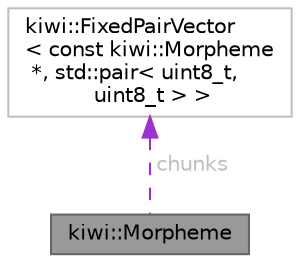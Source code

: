 digraph "kiwi::Morpheme"
{
 // LATEX_PDF_SIZE
  bgcolor="transparent";
  edge [fontname=Helvetica,fontsize=10,labelfontname=Helvetica,labelfontsize=10];
  node [fontname=Helvetica,fontsize=10,shape=box,height=0.2,width=0.4];
  Node1 [id="Node000001",label="kiwi::Morpheme",height=0.2,width=0.4,color="gray40", fillcolor="grey60", style="filled", fontcolor="black",tooltip="형태소에 관한 모든 정보를 담는 구조체의 템플릿"];
  Node2 -> Node1 [id="edge1_Node000001_Node000002",dir="back",color="darkorchid3",style="dashed",tooltip=" ",label=" chunks",fontcolor="grey" ];
  Node2 [id="Node000002",label="kiwi::FixedPairVector\l\< const kiwi::Morpheme\l *, std::pair\< uint8_t,\l uint8_t \> \>",height=0.2,width=0.4,color="grey75", fillcolor="white", style="filled",tooltip=" "];
}
